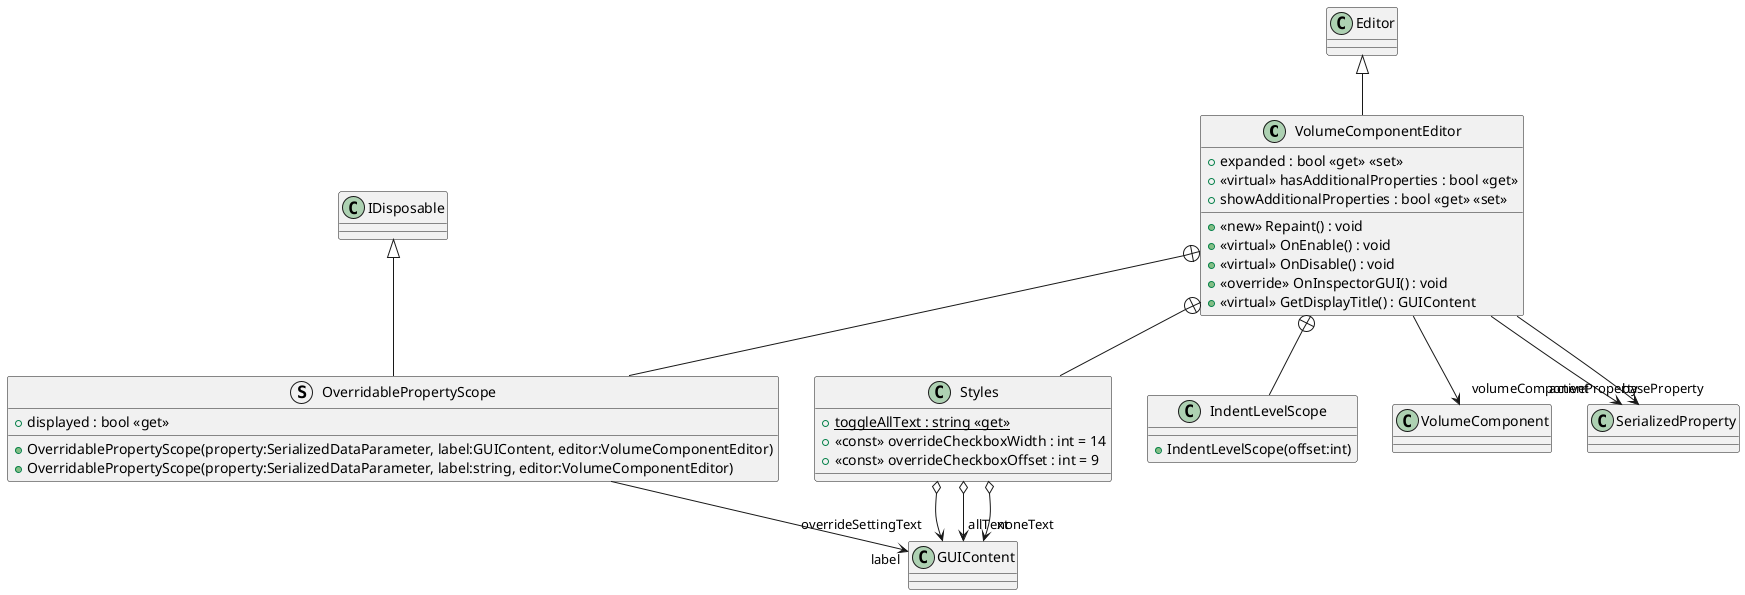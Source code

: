 @startuml
class VolumeComponentEditor {
    + expanded : bool <<get>> <<set>>
    + <<virtual>> hasAdditionalProperties : bool <<get>>
    + showAdditionalProperties : bool <<get>> <<set>>
    + <<new>> Repaint() : void
    + <<virtual>> OnEnable() : void
    + <<virtual>> OnDisable() : void
    + <<override>> OnInspectorGUI() : void
    + <<virtual>> GetDisplayTitle() : GUIContent
}
class Styles {
    + {static} toggleAllText : string <<get>>
    + <<const>> overrideCheckboxWidth : int = 14
    + <<const>> overrideCheckboxOffset : int = 9
}
struct OverridablePropertyScope {
    + displayed : bool <<get>>
    + OverridablePropertyScope(property:SerializedDataParameter, label:GUIContent, editor:VolumeComponentEditor)
    + OverridablePropertyScope(property:SerializedDataParameter, label:string, editor:VolumeComponentEditor)
}
class IndentLevelScope {
    + IndentLevelScope(offset:int)
}
Editor <|-- VolumeComponentEditor
VolumeComponentEditor --> "volumeComponent" VolumeComponent
VolumeComponentEditor --> "baseProperty" SerializedProperty
VolumeComponentEditor --> "activeProperty" SerializedProperty
VolumeComponentEditor +-- Styles
Styles o-> "overrideSettingText" GUIContent
Styles o-> "allText" GUIContent
Styles o-> "noneText" GUIContent
VolumeComponentEditor +-- OverridablePropertyScope
IDisposable <|-- OverridablePropertyScope
OverridablePropertyScope --> "label" GUIContent
VolumeComponentEditor +-- IndentLevelScope
@enduml
